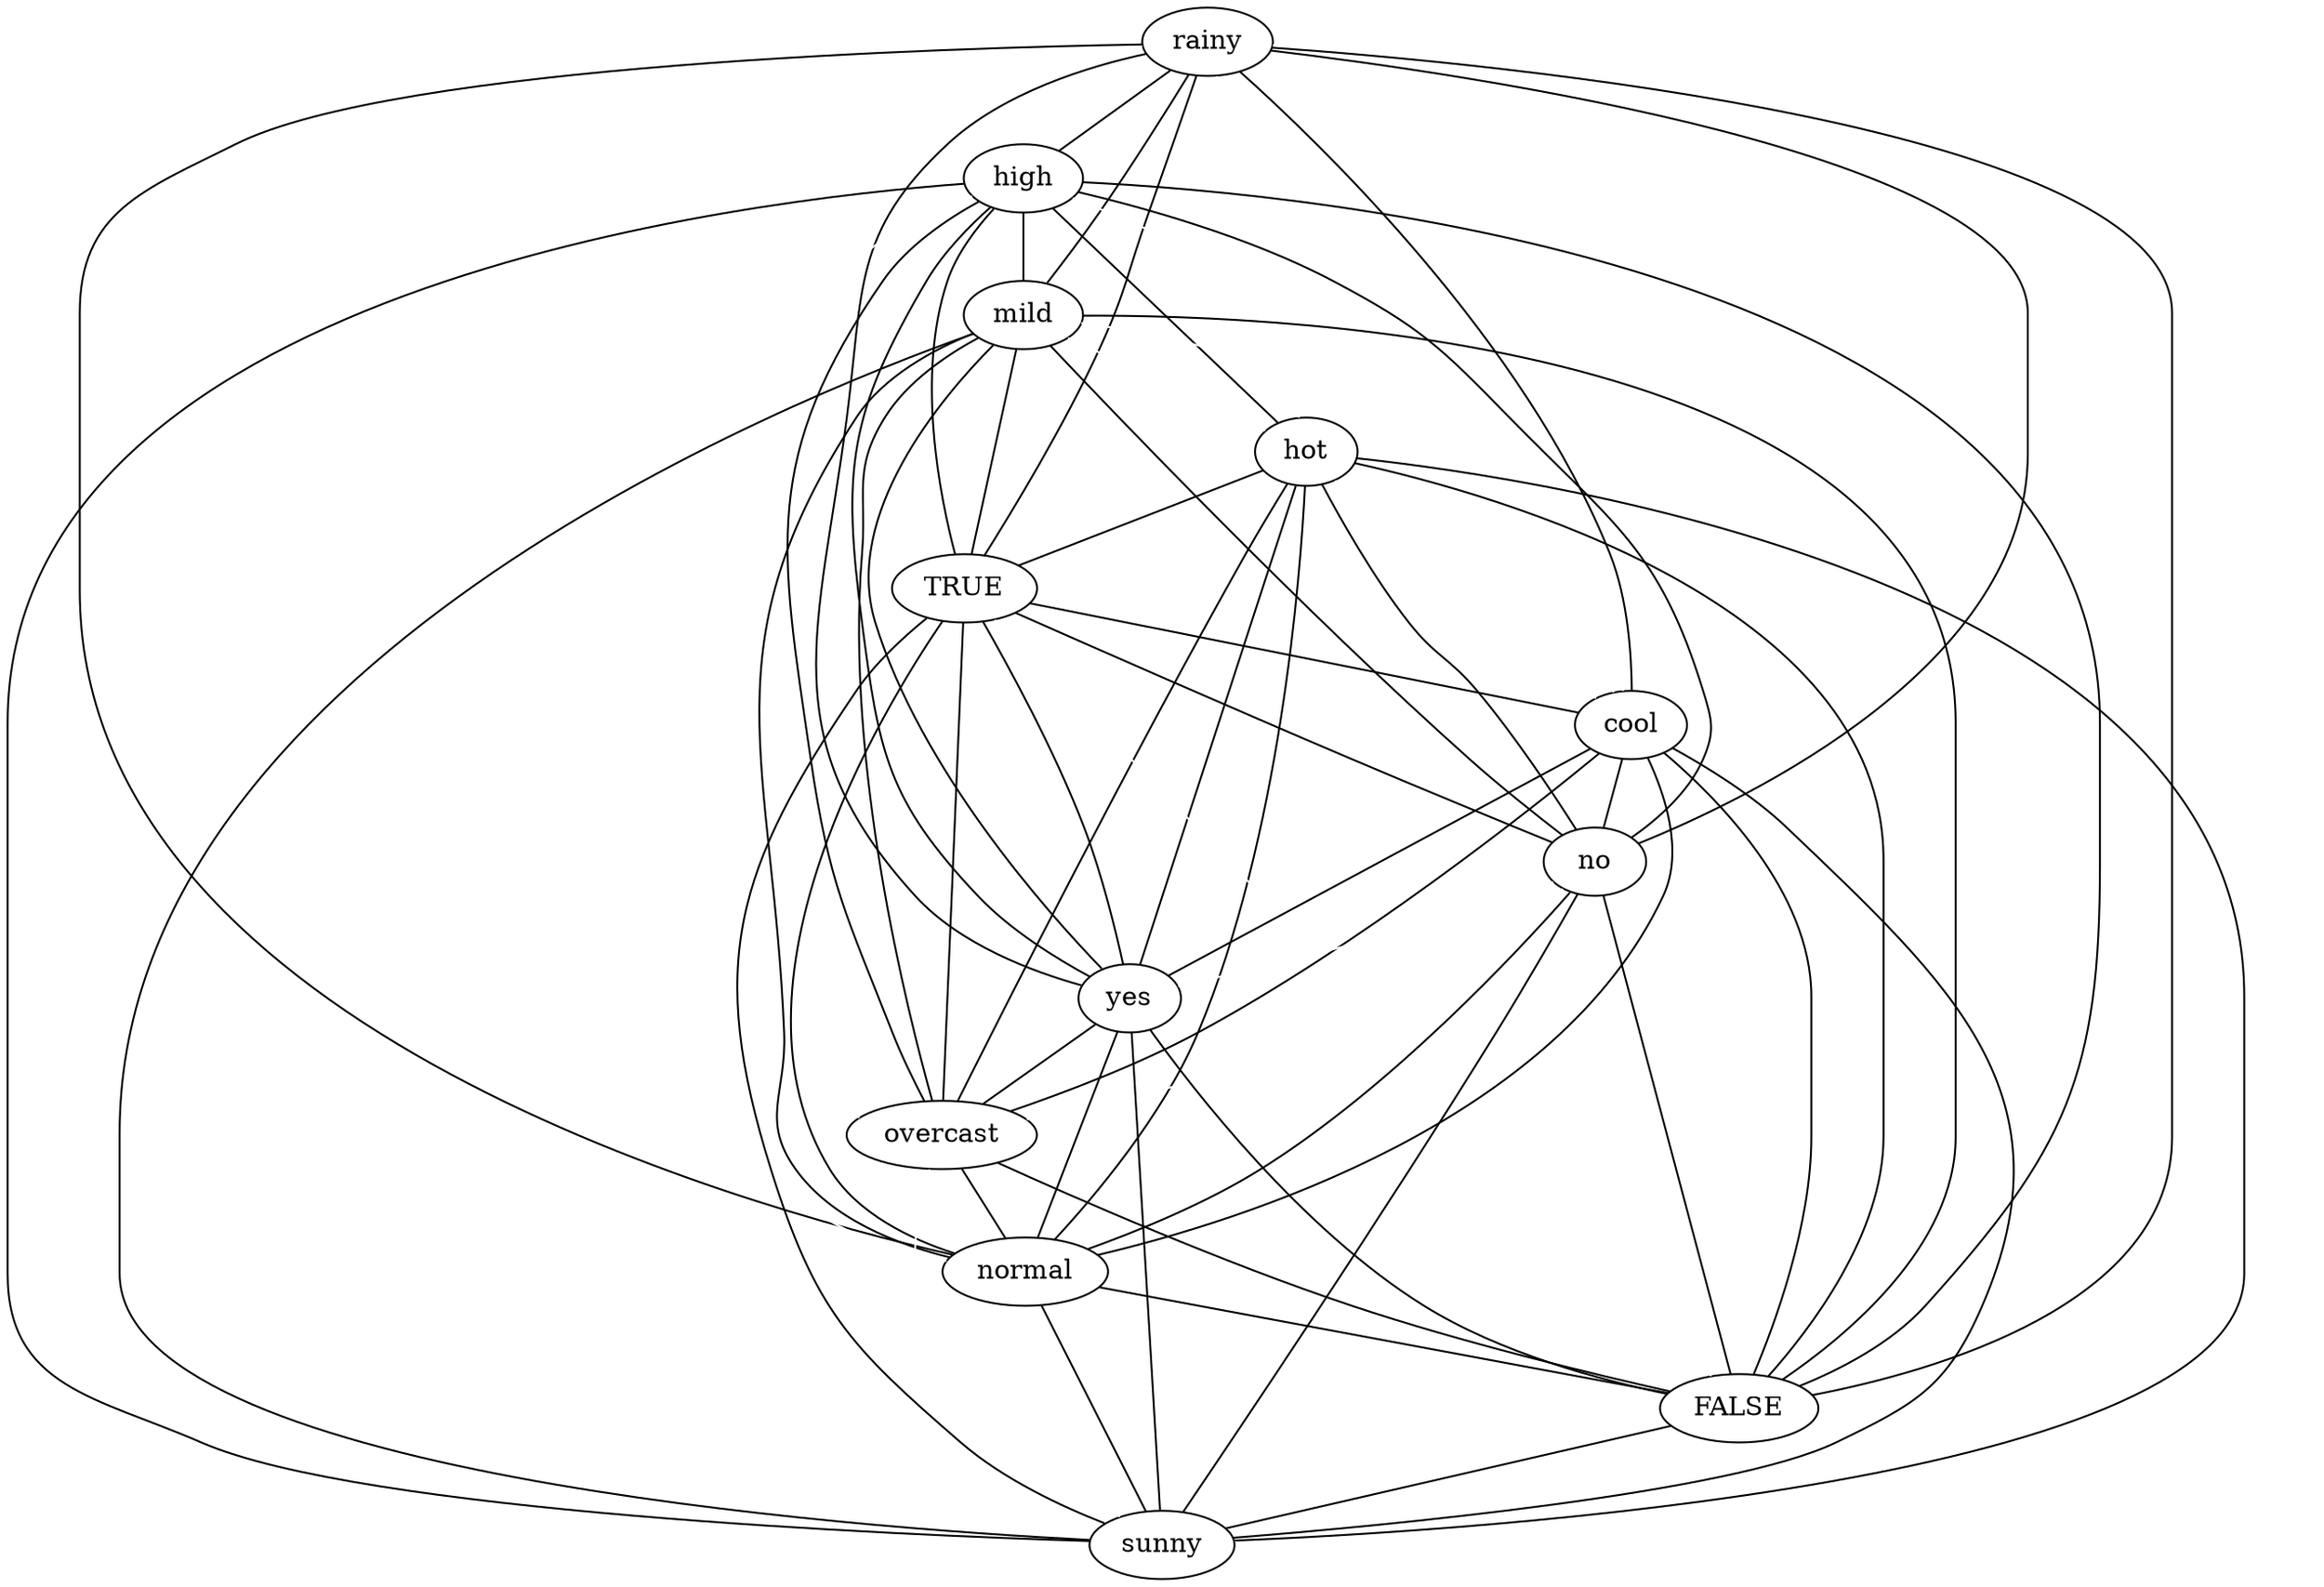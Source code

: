 strict graph "" {
rainy;
high;
mild;
hot;
TRUE;
cool;
no;
yes;
overcast;
normal;
FALSE;
sunny;
rainy -- TRUE  [color=black];
rainy -- high  [color=black];
rainy -- cool  [color=black];
rainy -- no  [color=black];
rainy -- mild  [color=black];
rainy -- yes  [color=black];
rainy -- hot  [color=white];
rainy -- normal  [color=black];
rainy -- FALSE  [color=black];
rainy -- sunny  [color=white];
rainy -- overcast  [color=white];
high -- TRUE  [color=black];
high -- overcast  [color=black];
high -- cool  [color=white];
high -- no  [color=black];
high -- mild  [color=black];
high -- yes  [color=black];
high -- hot  [color=black];
high -- normal  [color=white];
high -- FALSE  [color=black];
high -- sunny  [color=black];
mild -- TRUE  [color=black];
mild -- cool  [color=white];
mild -- no  [color=black];
mild -- yes  [color=black];
mild -- hot  [color=white];
mild -- normal  [color=black];
mild -- FALSE  [color=black];
mild -- sunny  [color=black];
mild -- overcast  [color=black];
hot -- yes  [color=black];
hot -- cool  [color=white];
hot -- no  [color=black];
hot -- TRUE  [color=black];
hot -- normal  [color=black];
hot -- FALSE  [color=black];
hot -- sunny  [color=black];
hot -- overcast  [color=black];
TRUE -- yes  [color=black];
TRUE -- cool  [color=black];
TRUE -- no  [color=black];
TRUE -- normal  [color=black];
TRUE -- FALSE  [color=white];
TRUE -- sunny  [color=black];
TRUE -- overcast  [color=black];
cool -- normal  [color=black];
cool -- no  [color=black];
cool -- yes  [color=black];
cool -- FALSE  [color=black];
cool -- sunny  [color=black];
cool -- overcast  [color=black];
no -- yes  [color=white];
no -- normal  [color=black];
no -- FALSE  [color=black];
no -- sunny  [color=black];
no -- overcast  [color=white];
yes -- normal  [color=black];
yes -- FALSE  [color=black];
yes -- sunny  [color=black];
yes -- overcast  [color=black];
overcast -- normal  [color=black];
overcast -- FALSE  [color=black];
overcast -- sunny  [color=white];
normal -- FALSE  [color=black];
normal -- sunny  [color=black];
FALSE -- sunny  [color=black];
}
